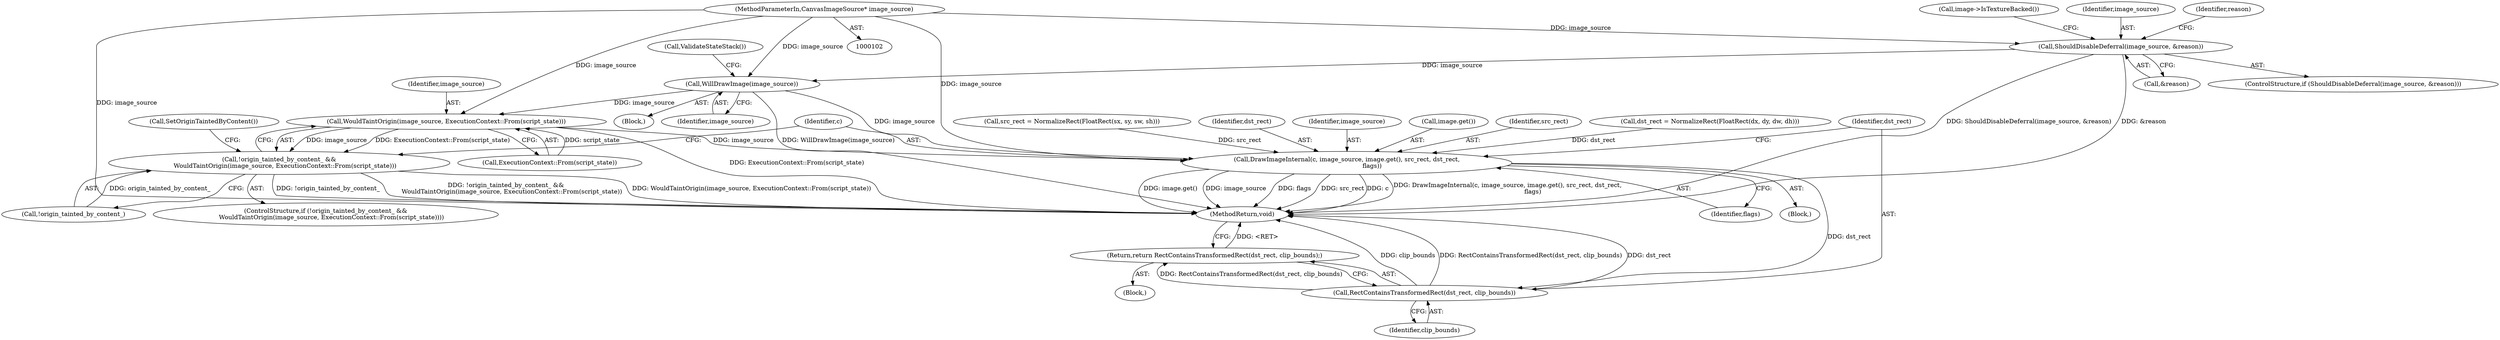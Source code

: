 digraph "0_Chrome_6ed26f014f76f10e76e80636027a2db9dcbe1664_2@pointer" {
"1000461" [label="(Call,ShouldDisableDeferral(image_source, &reason))"];
"1000104" [label="(MethodParameterIn,CanvasImageSource* image_source)"];
"1000473" [label="(Call,WillDrawImage(image_source))"];
"1000536" [label="(Call,WouldTaintOrigin(image_source, ExecutionContext::From(script_state)))"];
"1000533" [label="(Call,!origin_tainted_by_content_ &&\n      WouldTaintOrigin(image_source, ExecutionContext::From(script_state)))"];
"1000542" [label="(Call,DrawImageInternal(c, image_source, image.get(), src_rect, dst_rect,\n                          flags))"];
"1000551" [label="(Call,RectContainsTransformedRect(dst_rect, clip_bounds))"];
"1000550" [label="(Return,return RectContainsTransformedRect(dst_rect, clip_bounds);)"];
"1000427" [label="(Call,dst_rect = NormalizeRect(FloatRect(dx, dy, dw, dh)))"];
"1000551" [label="(Call,RectContainsTransformedRect(dst_rect, clip_bounds))"];
"1000469" [label="(Call,image->IsTextureBacked())"];
"1000540" [label="(Call,SetOriginTaintedByContent())"];
"1000460" [label="(ControlStructure,if (ShouldDisableDeferral(image_source, &reason)))"];
"1000418" [label="(Call,src_rect = NormalizeRect(FloatRect(sx, sy, sw, sh)))"];
"1000547" [label="(Identifier,dst_rect)"];
"1000548" [label="(Identifier,flags)"];
"1000462" [label="(Identifier,image_source)"];
"1000542" [label="(Call,DrawImageInternal(c, image_source, image.get(), src_rect, dst_rect,\n                          flags))"];
"1000543" [label="(Identifier,c)"];
"1000549" [label="(Block,)"];
"1000550" [label="(Return,return RectContainsTransformedRect(dst_rect, clip_bounds);)"];
"1000553" [label="(Identifier,clip_bounds)"];
"1000114" [label="(Block,)"];
"1000536" [label="(Call,WouldTaintOrigin(image_source, ExecutionContext::From(script_state)))"];
"1000537" [label="(Identifier,image_source)"];
"1000473" [label="(Call,WillDrawImage(image_source))"];
"1000474" [label="(Identifier,image_source)"];
"1000533" [label="(Call,!origin_tainted_by_content_ &&\n      WouldTaintOrigin(image_source, ExecutionContext::From(script_state)))"];
"1000463" [label="(Call,&reason)"];
"1000552" [label="(Identifier,dst_rect)"];
"1000544" [label="(Identifier,image_source)"];
"1000466" [label="(Identifier,reason)"];
"1000538" [label="(Call,ExecutionContext::From(script_state))"];
"1000568" [label="(MethodReturn,void)"];
"1000545" [label="(Call,image.get())"];
"1000461" [label="(Call,ShouldDisableDeferral(image_source, &reason))"];
"1000475" [label="(Call,ValidateStateStack())"];
"1000532" [label="(ControlStructure,if (!origin_tainted_by_content_ &&\n      WouldTaintOrigin(image_source, ExecutionContext::From(script_state))))"];
"1000546" [label="(Identifier,src_rect)"];
"1000104" [label="(MethodParameterIn,CanvasImageSource* image_source)"];
"1000541" [label="(Block,)"];
"1000534" [label="(Call,!origin_tainted_by_content_)"];
"1000461" -> "1000460"  [label="AST: "];
"1000461" -> "1000463"  [label="CFG: "];
"1000462" -> "1000461"  [label="AST: "];
"1000463" -> "1000461"  [label="AST: "];
"1000466" -> "1000461"  [label="CFG: "];
"1000469" -> "1000461"  [label="CFG: "];
"1000461" -> "1000568"  [label="DDG: ShouldDisableDeferral(image_source, &reason)"];
"1000461" -> "1000568"  [label="DDG: &reason"];
"1000104" -> "1000461"  [label="DDG: image_source"];
"1000461" -> "1000473"  [label="DDG: image_source"];
"1000104" -> "1000102"  [label="AST: "];
"1000104" -> "1000568"  [label="DDG: image_source"];
"1000104" -> "1000473"  [label="DDG: image_source"];
"1000104" -> "1000536"  [label="DDG: image_source"];
"1000104" -> "1000542"  [label="DDG: image_source"];
"1000473" -> "1000114"  [label="AST: "];
"1000473" -> "1000474"  [label="CFG: "];
"1000474" -> "1000473"  [label="AST: "];
"1000475" -> "1000473"  [label="CFG: "];
"1000473" -> "1000568"  [label="DDG: WillDrawImage(image_source)"];
"1000473" -> "1000536"  [label="DDG: image_source"];
"1000473" -> "1000542"  [label="DDG: image_source"];
"1000536" -> "1000533"  [label="AST: "];
"1000536" -> "1000538"  [label="CFG: "];
"1000537" -> "1000536"  [label="AST: "];
"1000538" -> "1000536"  [label="AST: "];
"1000533" -> "1000536"  [label="CFG: "];
"1000536" -> "1000568"  [label="DDG: ExecutionContext::From(script_state)"];
"1000536" -> "1000533"  [label="DDG: image_source"];
"1000536" -> "1000533"  [label="DDG: ExecutionContext::From(script_state)"];
"1000538" -> "1000536"  [label="DDG: script_state"];
"1000536" -> "1000542"  [label="DDG: image_source"];
"1000533" -> "1000532"  [label="AST: "];
"1000533" -> "1000534"  [label="CFG: "];
"1000534" -> "1000533"  [label="AST: "];
"1000540" -> "1000533"  [label="CFG: "];
"1000543" -> "1000533"  [label="CFG: "];
"1000533" -> "1000568"  [label="DDG: !origin_tainted_by_content_"];
"1000533" -> "1000568"  [label="DDG: !origin_tainted_by_content_ &&\n      WouldTaintOrigin(image_source, ExecutionContext::From(script_state))"];
"1000533" -> "1000568"  [label="DDG: WouldTaintOrigin(image_source, ExecutionContext::From(script_state))"];
"1000534" -> "1000533"  [label="DDG: origin_tainted_by_content_"];
"1000542" -> "1000541"  [label="AST: "];
"1000542" -> "1000548"  [label="CFG: "];
"1000543" -> "1000542"  [label="AST: "];
"1000544" -> "1000542"  [label="AST: "];
"1000545" -> "1000542"  [label="AST: "];
"1000546" -> "1000542"  [label="AST: "];
"1000547" -> "1000542"  [label="AST: "];
"1000548" -> "1000542"  [label="AST: "];
"1000552" -> "1000542"  [label="CFG: "];
"1000542" -> "1000568"  [label="DDG: flags"];
"1000542" -> "1000568"  [label="DDG: src_rect"];
"1000542" -> "1000568"  [label="DDG: c"];
"1000542" -> "1000568"  [label="DDG: DrawImageInternal(c, image_source, image.get(), src_rect, dst_rect,\n                          flags)"];
"1000542" -> "1000568"  [label="DDG: image.get()"];
"1000542" -> "1000568"  [label="DDG: image_source"];
"1000418" -> "1000542"  [label="DDG: src_rect"];
"1000427" -> "1000542"  [label="DDG: dst_rect"];
"1000542" -> "1000551"  [label="DDG: dst_rect"];
"1000551" -> "1000550"  [label="AST: "];
"1000551" -> "1000553"  [label="CFG: "];
"1000552" -> "1000551"  [label="AST: "];
"1000553" -> "1000551"  [label="AST: "];
"1000550" -> "1000551"  [label="CFG: "];
"1000551" -> "1000568"  [label="DDG: clip_bounds"];
"1000551" -> "1000568"  [label="DDG: RectContainsTransformedRect(dst_rect, clip_bounds)"];
"1000551" -> "1000568"  [label="DDG: dst_rect"];
"1000551" -> "1000550"  [label="DDG: RectContainsTransformedRect(dst_rect, clip_bounds)"];
"1000550" -> "1000549"  [label="AST: "];
"1000568" -> "1000550"  [label="CFG: "];
"1000550" -> "1000568"  [label="DDG: <RET>"];
}
